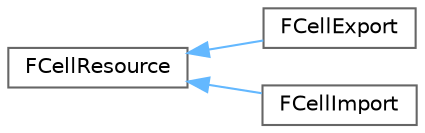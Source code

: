 digraph "Graphical Class Hierarchy"
{
 // INTERACTIVE_SVG=YES
 // LATEX_PDF_SIZE
  bgcolor="transparent";
  edge [fontname=Helvetica,fontsize=10,labelfontname=Helvetica,labelfontsize=10];
  node [fontname=Helvetica,fontsize=10,shape=box,height=0.2,width=0.4];
  rankdir="LR";
  Node0 [id="Node000000",label="FCellResource",height=0.2,width=0.4,color="grey40", fillcolor="white", style="filled",URL="$d4/df7/structFCellResource.html",tooltip="Represents a VCell stored on disk via FLinker's ImportMap or ExportMap."];
  Node0 -> Node1 [id="edge3486_Node000000_Node000001",dir="back",color="steelblue1",style="solid",tooltip=" "];
  Node1 [id="Node000001",label="FCellExport",height=0.2,width=0.4,color="grey40", fillcolor="white", style="filled",URL="$dc/d32/structFCellExport.html",tooltip="Represents a VCell contained within this package."];
  Node0 -> Node2 [id="edge3487_Node000000_Node000002",dir="back",color="steelblue1",style="solid",tooltip=" "];
  Node2 [id="Node000002",label="FCellImport",height=0.2,width=0.4,color="grey40", fillcolor="white", style="filled",URL="$d8/dbc/structFCellImport.html",tooltip="Represents a VCell referenced by this package, but stored in another package."];
}
